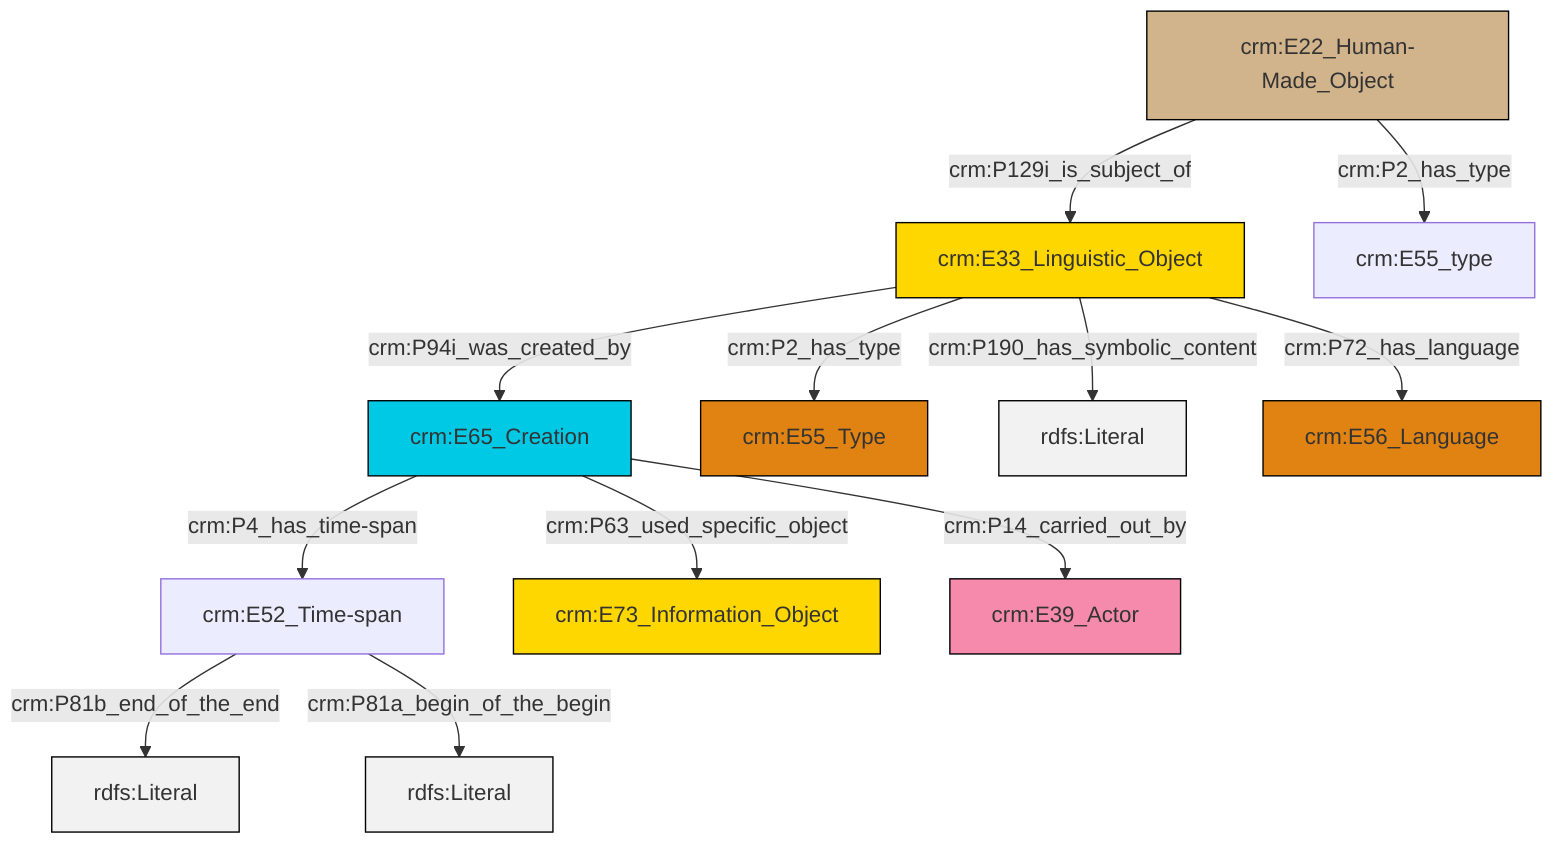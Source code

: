 graph TD
classDef Literal fill:#f2f2f2,stroke:#000000;
classDef CRM_Entity fill:#FFFFFF,stroke:#000000;
classDef Temporal_Entity fill:#00C9E6, stroke:#000000;
classDef Type fill:#E18312, stroke:#000000;
classDef Time-Span fill:#2C9C91, stroke:#000000;
classDef Appellation fill:#FFEB7F, stroke:#000000;
classDef Place fill:#008836, stroke:#000000;
classDef Persistent_Item fill:#B266B2, stroke:#000000;
classDef Conceptual_Object fill:#FFD700, stroke:#000000;
classDef Physical_Thing fill:#D2B48C, stroke:#000000;
classDef Actor fill:#f58aad, stroke:#000000;
classDef PC_Classes fill:#4ce600, stroke:#000000;
classDef Multi fill:#cccccc,stroke:#000000;

0["crm:E65_Creation"]:::Temporal_Entity -->|crm:P4_has_time-span| 1["crm:E52_Time-span"]:::Default
0["crm:E65_Creation"]:::Temporal_Entity -->|crm:P63_used_specific_object| 2["crm:E73_Information_Object"]:::Conceptual_Object
3["crm:E33_Linguistic_Object"]:::Conceptual_Object -->|crm:P94i_was_created_by| 0["crm:E65_Creation"]:::Temporal_Entity
1["crm:E52_Time-span"]:::Default -->|crm:P81b_end_of_the_end| 4[rdfs:Literal]:::Literal
5["crm:E22_Human-Made_Object"]:::Physical_Thing -->|crm:P2_has_type| 6["crm:E55_type"]:::Default
1["crm:E52_Time-span"]:::Default -->|crm:P81a_begin_of_the_begin| 7[rdfs:Literal]:::Literal
5["crm:E22_Human-Made_Object"]:::Physical_Thing -->|crm:P129i_is_subject_of| 3["crm:E33_Linguistic_Object"]:::Conceptual_Object
3["crm:E33_Linguistic_Object"]:::Conceptual_Object -->|crm:P2_has_type| 12["crm:E55_Type"]:::Type
0["crm:E65_Creation"]:::Temporal_Entity -->|crm:P14_carried_out_by| 13["crm:E39_Actor"]:::Actor
3["crm:E33_Linguistic_Object"]:::Conceptual_Object -->|crm:P190_has_symbolic_content| 15[rdfs:Literal]:::Literal
3["crm:E33_Linguistic_Object"]:::Conceptual_Object -->|crm:P72_has_language| 17["crm:E56_Language"]:::Type